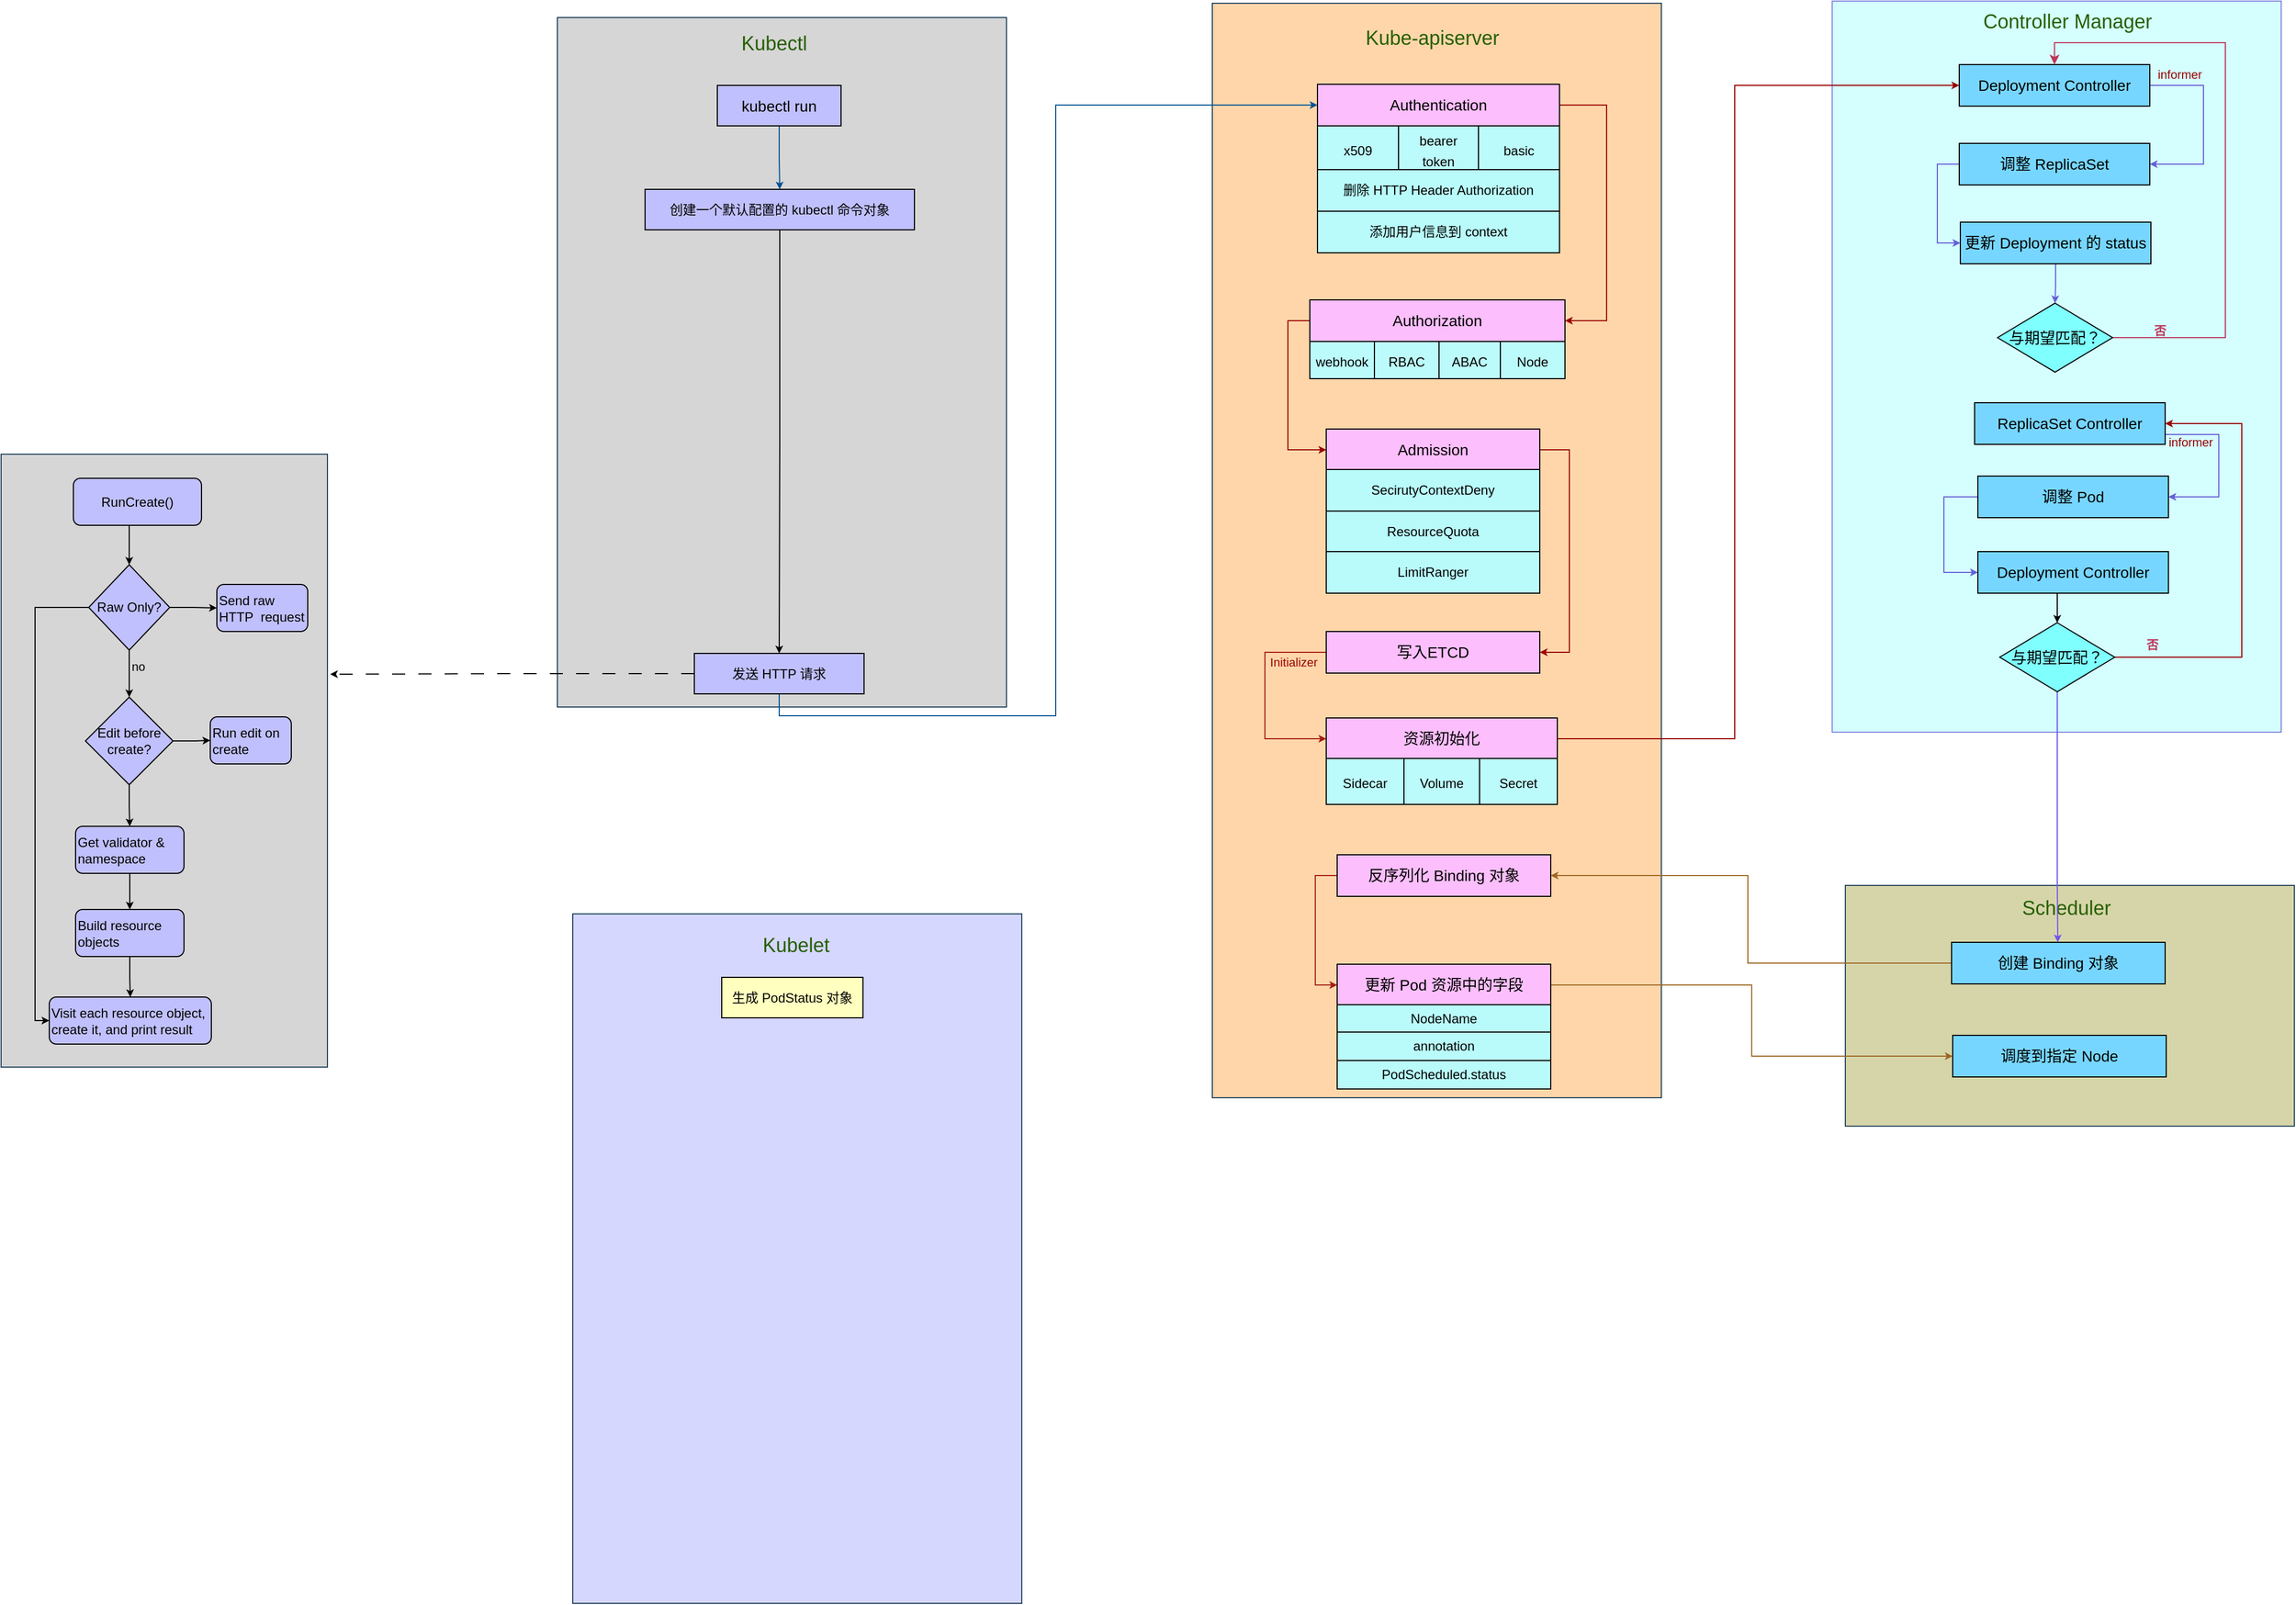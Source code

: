 <mxfile version="24.7.8">
  <diagram name="第 1 页" id="ksdSE8NmpwNkXHlIMfyR">
    <mxGraphModel dx="1509" dy="931" grid="0" gridSize="10" guides="0" tooltips="1" connect="1" arrows="1" fold="1" page="1" pageScale="1" pageWidth="4000" pageHeight="4000" math="0" shadow="0">
      <root>
        <mxCell id="0" />
        <mxCell id="1" parent="0" />
        <mxCell id="jM-BzCkDfq5Yb6ECcmFg-1" value="" style="rounded=0;whiteSpace=wrap;html=1;fillColor=#d5feff;strokeColor=#8188e0;gradientColor=none;" vertex="1" parent="1">
          <mxGeometry x="2856" y="1037" width="410" height="668" as="geometry" />
        </mxCell>
        <mxCell id="hUoeOgMSL5tIJPM3Ycnu-12" value="" style="rounded=0;whiteSpace=wrap;html=1;fillColor=#ffd6aa;strokeColor=#23445d;gradientColor=none;" parent="1" vertex="1">
          <mxGeometry x="2290" y="1039" width="410" height="1000" as="geometry" />
        </mxCell>
        <mxCell id="hUoeOgMSL5tIJPM3Ycnu-1" value="" style="rounded=0;whiteSpace=wrap;html=1;fillColor=#D6D6D6;strokeColor=#23445d;gradientColor=none;" parent="1" vertex="1">
          <mxGeometry x="1692" y="1052" width="410" height="630" as="geometry" />
        </mxCell>
        <mxCell id="hUoeOgMSL5tIJPM3Ycnu-2" value="&lt;font color=&quot;#265f00&quot; style=&quot;font-size: 18px;&quot;&gt;Kubectl&lt;/font&gt;" style="text;html=1;align=center;verticalAlign=middle;whiteSpace=wrap;rounded=0;" parent="1" vertex="1">
          <mxGeometry x="1800" y="1061" width="180" height="30" as="geometry" />
        </mxCell>
        <mxCell id="hUoeOgMSL5tIJPM3Ycnu-6" style="edgeStyle=orthogonalEdgeStyle;rounded=0;orthogonalLoop=1;jettySize=auto;html=1;exitX=0.5;exitY=1;exitDx=0;exitDy=0;endSize=4;strokeColor=#035291;" parent="1" source="hUoeOgMSL5tIJPM3Ycnu-4" target="hUoeOgMSL5tIJPM3Ycnu-5" edge="1">
          <mxGeometry relative="1" as="geometry" />
        </mxCell>
        <mxCell id="hUoeOgMSL5tIJPM3Ycnu-4" value="&lt;font style=&quot;font-size: 14px;&quot;&gt;kubectl run&lt;/font&gt;" style="rounded=0;whiteSpace=wrap;html=1;fillColor=#c0c0fe;" parent="1" vertex="1">
          <mxGeometry x="1838" y="1114" width="113" height="37" as="geometry" />
        </mxCell>
        <mxCell id="2jk5vlJpFtHuPiEQYhKM-31" style="edgeStyle=orthogonalEdgeStyle;shape=connector;rounded=0;orthogonalLoop=1;jettySize=auto;html=1;exitX=0.5;exitY=1;exitDx=0;exitDy=0;strokeColor=default;align=center;verticalAlign=middle;fontFamily=Helvetica;fontSize=11;fontColor=default;labelBackgroundColor=default;endArrow=classic;endSize=4;" parent="1" source="hUoeOgMSL5tIJPM3Ycnu-5" target="hUoeOgMSL5tIJPM3Ycnu-11" edge="1">
          <mxGeometry relative="1" as="geometry" />
        </mxCell>
        <mxCell id="hUoeOgMSL5tIJPM3Ycnu-5" value="&lt;p data-pm-slice=&quot;1 1 []&quot;&gt;&lt;font style=&quot;font-size: 12px;&quot;&gt;创建一个默认配置的 kubectl 命令对象&lt;/font&gt;&lt;/p&gt;" style="rounded=0;whiteSpace=wrap;html=1;fillColor=#c0c0fe;" parent="1" vertex="1">
          <mxGeometry x="1772" y="1209" width="246" height="37" as="geometry" />
        </mxCell>
        <mxCell id="hUoeOgMSL5tIJPM3Ycnu-46" style="shape=connector;rounded=0;orthogonalLoop=1;jettySize=auto;html=1;exitX=0.5;exitY=1;exitDx=0;exitDy=0;strokeColor=#035291;align=center;verticalAlign=middle;fontFamily=Helvetica;fontSize=11;fontColor=default;labelBackgroundColor=default;endArrow=classic;endSize=4;edgeStyle=orthogonalEdgeStyle;entryX=0;entryY=0.5;entryDx=0;entryDy=0;" parent="1" source="hUoeOgMSL5tIJPM3Ycnu-11" target="hUoeOgMSL5tIJPM3Ycnu-15" edge="1">
          <mxGeometry relative="1" as="geometry">
            <mxPoint x="2237" y="1146" as="targetPoint" />
            <Array as="points">
              <mxPoint x="1895" y="1690" />
              <mxPoint x="2147" y="1690" />
              <mxPoint x="2147" y="1132" />
            </Array>
          </mxGeometry>
        </mxCell>
        <mxCell id="hUoeOgMSL5tIJPM3Ycnu-11" value="&lt;p data-pm-slice=&quot;1 1 []&quot;&gt;&lt;font style=&quot;font-size: 12px;&quot;&gt;发送 HTTP 请求&lt;/font&gt;&lt;/p&gt;" style="rounded=0;whiteSpace=wrap;html=1;fillColor=#c0c0fe;" parent="1" vertex="1">
          <mxGeometry x="1817" y="1633" width="155" height="37" as="geometry" />
        </mxCell>
        <mxCell id="hUoeOgMSL5tIJPM3Ycnu-13" value="&lt;font color=&quot;#265f00&quot; style=&quot;font-size: 18px;&quot;&gt;Kube-apiserver&lt;/font&gt;" style="text;html=1;align=center;verticalAlign=middle;whiteSpace=wrap;rounded=0;" parent="1" vertex="1">
          <mxGeometry x="2401" y="1056" width="180" height="30" as="geometry" />
        </mxCell>
        <mxCell id="hUoeOgMSL5tIJPM3Ycnu-74" style="edgeStyle=orthogonalEdgeStyle;shape=connector;rounded=0;orthogonalLoop=1;jettySize=auto;html=1;exitX=1;exitY=0.5;exitDx=0;exitDy=0;entryX=1;entryY=0.5;entryDx=0;entryDy=0;strokeColor=#990000;align=center;verticalAlign=middle;fontFamily=Helvetica;fontSize=11;fontColor=default;labelBackgroundColor=default;endArrow=classic;endSize=4;" parent="1" source="hUoeOgMSL5tIJPM3Ycnu-15" target="hUoeOgMSL5tIJPM3Ycnu-47" edge="1">
          <mxGeometry relative="1" as="geometry">
            <Array as="points">
              <mxPoint x="2650" y="1132" />
              <mxPoint x="2650" y="1329" />
            </Array>
          </mxGeometry>
        </mxCell>
        <mxCell id="hUoeOgMSL5tIJPM3Ycnu-15" value="&lt;font style=&quot;font-size: 14px;&quot;&gt;Authentication&lt;/font&gt;" style="rounded=0;whiteSpace=wrap;html=1;fillColor=#fcbefd;" parent="1" vertex="1">
          <mxGeometry x="2386" y="1113" width="221" height="38" as="geometry" />
        </mxCell>
        <mxCell id="hUoeOgMSL5tIJPM3Ycnu-75" style="edgeStyle=orthogonalEdgeStyle;shape=connector;rounded=0;orthogonalLoop=1;jettySize=auto;html=1;exitX=0;exitY=0.5;exitDx=0;exitDy=0;entryX=0;entryY=0.5;entryDx=0;entryDy=0;strokeColor=#990000;align=center;verticalAlign=middle;fontFamily=Helvetica;fontSize=11;fontColor=default;labelBackgroundColor=default;endArrow=classic;endSize=4;" parent="1" source="hUoeOgMSL5tIJPM3Ycnu-47" target="hUoeOgMSL5tIJPM3Ycnu-48" edge="1">
          <mxGeometry relative="1" as="geometry" />
        </mxCell>
        <mxCell id="hUoeOgMSL5tIJPM3Ycnu-47" value="&lt;font style=&quot;font-size: 14px;&quot;&gt;Authorization&lt;/font&gt;" style="rounded=0;whiteSpace=wrap;html=1;fillColor=#fcbefd;" parent="1" vertex="1">
          <mxGeometry x="2379" y="1310" width="233" height="38" as="geometry" />
        </mxCell>
        <mxCell id="UA2kPxXJtS3gn80pWsoe-3" style="edgeStyle=orthogonalEdgeStyle;rounded=0;orthogonalLoop=1;jettySize=auto;html=1;exitX=1;exitY=0.5;exitDx=0;exitDy=0;entryX=1;entryY=0.5;entryDx=0;entryDy=0;strokeColor=#990000;endSize=4;" parent="1" source="hUoeOgMSL5tIJPM3Ycnu-48" target="UA2kPxXJtS3gn80pWsoe-1" edge="1">
          <mxGeometry relative="1" as="geometry">
            <Array as="points">
              <mxPoint x="2616" y="1447" />
              <mxPoint x="2616" y="1632" />
            </Array>
          </mxGeometry>
        </mxCell>
        <mxCell id="hUoeOgMSL5tIJPM3Ycnu-48" value="&lt;font style=&quot;font-size: 14px;&quot;&gt;Admission&lt;/font&gt;" style="rounded=0;whiteSpace=wrap;html=1;fillColor=#fcbefd;" parent="1" vertex="1">
          <mxGeometry x="2394" y="1428" width="195" height="38" as="geometry" />
        </mxCell>
        <mxCell id="hUoeOgMSL5tIJPM3Ycnu-51" value="" style="shape=table;startSize=0;container=1;collapsible=0;childLayout=tableLayout;fontSize=16;fontFamily=Helvetica;fontColor=default;labelBackgroundColor=none;fillColor=#bcfbfb;" parent="1" vertex="1">
          <mxGeometry x="2386" y="1151" width="221" height="42" as="geometry" />
        </mxCell>
        <mxCell id="hUoeOgMSL5tIJPM3Ycnu-52" value="" style="shape=tableRow;horizontal=0;startSize=0;swimlaneHead=0;swimlaneBody=0;strokeColor=inherit;top=0;left=0;bottom=0;right=0;collapsible=0;dropTarget=0;fillColor=none;points=[[0,0.5],[1,0.5]];portConstraint=eastwest;fontSize=16;fontFamily=Helvetica;fontColor=default;labelBackgroundColor=none;" parent="hUoeOgMSL5tIJPM3Ycnu-51" vertex="1">
          <mxGeometry width="221" height="42" as="geometry" />
        </mxCell>
        <mxCell id="hUoeOgMSL5tIJPM3Ycnu-53" value="&lt;font style=&quot;font-size: 12px;&quot;&gt;x509&lt;/font&gt;" style="shape=partialRectangle;html=1;whiteSpace=wrap;connectable=0;strokeColor=inherit;overflow=hidden;fillColor=none;top=0;left=0;bottom=0;right=0;pointerEvents=1;fontSize=16;fontFamily=Helvetica;fontColor=default;labelBackgroundColor=none;" parent="hUoeOgMSL5tIJPM3Ycnu-52" vertex="1">
          <mxGeometry width="74" height="42" as="geometry">
            <mxRectangle width="74" height="42" as="alternateBounds" />
          </mxGeometry>
        </mxCell>
        <mxCell id="hUoeOgMSL5tIJPM3Ycnu-54" value="&lt;font style=&quot;font-size: 12px;&quot;&gt;bearer&lt;/font&gt;&lt;div&gt;&lt;font style=&quot;font-size: 12px;&quot;&gt;token&lt;/font&gt;&lt;/div&gt;" style="shape=partialRectangle;html=1;whiteSpace=wrap;connectable=0;strokeColor=inherit;overflow=hidden;fillColor=none;top=0;left=0;bottom=0;right=0;pointerEvents=1;fontSize=16;fontFamily=Helvetica;fontColor=default;labelBackgroundColor=none;" parent="hUoeOgMSL5tIJPM3Ycnu-52" vertex="1">
          <mxGeometry x="74" width="73" height="42" as="geometry">
            <mxRectangle width="73" height="42" as="alternateBounds" />
          </mxGeometry>
        </mxCell>
        <mxCell id="hUoeOgMSL5tIJPM3Ycnu-55" value="&lt;font style=&quot;font-size: 12px;&quot;&gt;basic&lt;/font&gt;" style="shape=partialRectangle;html=1;whiteSpace=wrap;connectable=0;strokeColor=inherit;overflow=hidden;fillColor=none;top=0;left=0;bottom=0;right=0;pointerEvents=1;fontSize=16;fontFamily=Helvetica;fontColor=default;labelBackgroundColor=none;" parent="hUoeOgMSL5tIJPM3Ycnu-52" vertex="1">
          <mxGeometry x="147" width="74" height="42" as="geometry">
            <mxRectangle width="74" height="42" as="alternateBounds" />
          </mxGeometry>
        </mxCell>
        <mxCell id="hUoeOgMSL5tIJPM3Ycnu-64" value="&lt;font style=&quot;font-size: 12px;&quot;&gt;删除 HTTP Header Authorization&lt;/font&gt;" style="rounded=0;whiteSpace=wrap;html=1;fillColor=#b9fbfb;" parent="1" vertex="1">
          <mxGeometry x="2386" y="1191" width="221" height="38" as="geometry" />
        </mxCell>
        <mxCell id="hUoeOgMSL5tIJPM3Ycnu-65" value="&lt;font style=&quot;font-size: 12px;&quot;&gt;添加用户信息到 context&lt;/font&gt;" style="rounded=0;whiteSpace=wrap;html=1;fillColor=#b9fbfb;" parent="1" vertex="1">
          <mxGeometry x="2386" y="1229" width="221" height="38" as="geometry" />
        </mxCell>
        <mxCell id="hUoeOgMSL5tIJPM3Ycnu-67" value="" style="shape=table;startSize=0;container=1;collapsible=0;childLayout=tableLayout;fontSize=16;fontFamily=Helvetica;fontColor=default;labelBackgroundColor=none;fillColor=#bcfbfb;" parent="1" vertex="1">
          <mxGeometry x="2379" y="1348" width="233" height="34" as="geometry" />
        </mxCell>
        <mxCell id="hUoeOgMSL5tIJPM3Ycnu-68" value="" style="shape=tableRow;horizontal=0;startSize=0;swimlaneHead=0;swimlaneBody=0;strokeColor=inherit;top=0;left=0;bottom=0;right=0;collapsible=0;dropTarget=0;fillColor=none;points=[[0,0.5],[1,0.5]];portConstraint=eastwest;fontSize=16;fontFamily=Helvetica;fontColor=default;labelBackgroundColor=none;" parent="hUoeOgMSL5tIJPM3Ycnu-67" vertex="1">
          <mxGeometry width="233" height="34" as="geometry" />
        </mxCell>
        <mxCell id="hUoeOgMSL5tIJPM3Ycnu-69" value="&lt;font style=&quot;font-size: 12px;&quot;&gt;webhook&lt;/font&gt;" style="shape=partialRectangle;html=1;whiteSpace=wrap;connectable=0;strokeColor=inherit;overflow=hidden;fillColor=none;top=0;left=0;bottom=0;right=0;pointerEvents=1;fontSize=16;fontFamily=Helvetica;fontColor=default;labelBackgroundColor=none;" parent="hUoeOgMSL5tIJPM3Ycnu-68" vertex="1">
          <mxGeometry width="59" height="34" as="geometry">
            <mxRectangle width="59" height="34" as="alternateBounds" />
          </mxGeometry>
        </mxCell>
        <mxCell id="hUoeOgMSL5tIJPM3Ycnu-70" value="&lt;font style=&quot;font-size: 12px;&quot;&gt;RBAC&lt;/font&gt;" style="shape=partialRectangle;html=1;whiteSpace=wrap;connectable=0;strokeColor=inherit;overflow=hidden;fillColor=none;top=0;left=0;bottom=0;right=0;pointerEvents=1;fontSize=16;fontFamily=Helvetica;fontColor=default;labelBackgroundColor=none;" parent="hUoeOgMSL5tIJPM3Ycnu-68" vertex="1">
          <mxGeometry x="59" width="59" height="34" as="geometry">
            <mxRectangle width="59" height="34" as="alternateBounds" />
          </mxGeometry>
        </mxCell>
        <mxCell id="hUoeOgMSL5tIJPM3Ycnu-71" value="&lt;font style=&quot;font-size: 12px;&quot;&gt;ABAC&lt;/font&gt;" style="shape=partialRectangle;html=1;whiteSpace=wrap;connectable=0;strokeColor=inherit;overflow=hidden;fillColor=none;top=0;left=0;bottom=0;right=0;pointerEvents=1;fontSize=16;fontFamily=Helvetica;fontColor=default;labelBackgroundColor=none;" parent="hUoeOgMSL5tIJPM3Ycnu-68" vertex="1">
          <mxGeometry x="118" width="56" height="34" as="geometry">
            <mxRectangle width="56" height="34" as="alternateBounds" />
          </mxGeometry>
        </mxCell>
        <mxCell id="hUoeOgMSL5tIJPM3Ycnu-72" value="&lt;font style=&quot;font-size: 12px;&quot;&gt;Node&lt;/font&gt;" style="shape=partialRectangle;html=1;whiteSpace=wrap;connectable=0;strokeColor=inherit;overflow=hidden;fillColor=none;top=0;left=0;bottom=0;right=0;pointerEvents=1;fontSize=16;fontFamily=Helvetica;fontColor=default;labelBackgroundColor=none;" parent="hUoeOgMSL5tIJPM3Ycnu-68" vertex="1">
          <mxGeometry x="174" width="59" height="34" as="geometry">
            <mxRectangle width="59" height="34" as="alternateBounds" />
          </mxGeometry>
        </mxCell>
        <mxCell id="hUoeOgMSL5tIJPM3Ycnu-76" value="&lt;font style=&quot;font-size: 12px;&quot;&gt;SecirutyContextDeny&lt;/font&gt;" style="rounded=0;whiteSpace=wrap;html=1;fillColor=#b9fbfb;" parent="1" vertex="1">
          <mxGeometry x="2394" y="1465" width="195" height="38" as="geometry" />
        </mxCell>
        <mxCell id="hUoeOgMSL5tIJPM3Ycnu-77" value="&lt;font style=&quot;font-size: 12px;&quot;&gt;ResourceQuota&lt;/font&gt;" style="rounded=0;whiteSpace=wrap;html=1;fillColor=#b9fbfb;" parent="1" vertex="1">
          <mxGeometry x="2394" y="1503" width="195" height="38" as="geometry" />
        </mxCell>
        <mxCell id="hUoeOgMSL5tIJPM3Ycnu-78" value="&lt;font style=&quot;font-size: 12px;&quot;&gt;LimitRanger&lt;/font&gt;" style="rounded=0;whiteSpace=wrap;html=1;fillColor=#b9fbfb;" parent="1" vertex="1">
          <mxGeometry x="2394" y="1540" width="195" height="38" as="geometry" />
        </mxCell>
        <mxCell id="2jk5vlJpFtHuPiEQYhKM-1" value="" style="rounded=0;whiteSpace=wrap;html=1;fillColor=#D6D6D6;strokeColor=#23445d;gradientColor=none;" parent="1" vertex="1">
          <mxGeometry x="1184" y="1451" width="298" height="560" as="geometry" />
        </mxCell>
        <mxCell id="2jk5vlJpFtHuPiEQYhKM-8" style="edgeStyle=orthogonalEdgeStyle;rounded=0;orthogonalLoop=1;jettySize=auto;html=1;exitX=1;exitY=0.5;exitDx=0;exitDy=0;endSize=4;" parent="1" source="2jk5vlJpFtHuPiEQYhKM-3" target="2jk5vlJpFtHuPiEQYhKM-7" edge="1">
          <mxGeometry relative="1" as="geometry" />
        </mxCell>
        <mxCell id="2jk5vlJpFtHuPiEQYhKM-10" style="edgeStyle=orthogonalEdgeStyle;shape=connector;rounded=0;orthogonalLoop=1;jettySize=auto;html=1;exitX=0.5;exitY=1;exitDx=0;exitDy=0;strokeColor=default;align=center;verticalAlign=middle;fontFamily=Helvetica;fontSize=11;fontColor=default;labelBackgroundColor=none;endArrow=classic;endSize=4;" parent="1" source="2jk5vlJpFtHuPiEQYhKM-3" target="2jk5vlJpFtHuPiEQYhKM-9" edge="1">
          <mxGeometry relative="1" as="geometry" />
        </mxCell>
        <mxCell id="2jk5vlJpFtHuPiEQYhKM-25" value="no" style="edgeLabel;html=1;align=center;verticalAlign=middle;resizable=0;points=[];fontFamily=Helvetica;fontSize=11;fontColor=default;labelBackgroundColor=none;" parent="2jk5vlJpFtHuPiEQYhKM-10" vertex="1" connectable="0">
          <mxGeometry x="-0.473" y="1" relative="1" as="geometry">
            <mxPoint x="7" y="3" as="offset" />
          </mxGeometry>
        </mxCell>
        <mxCell id="2jk5vlJpFtHuPiEQYhKM-30" style="edgeStyle=orthogonalEdgeStyle;shape=connector;rounded=0;orthogonalLoop=1;jettySize=auto;html=1;exitX=0;exitY=0.5;exitDx=0;exitDy=0;entryX=0;entryY=0.5;entryDx=0;entryDy=0;strokeColor=default;align=center;verticalAlign=middle;fontFamily=Helvetica;fontSize=11;fontColor=default;labelBackgroundColor=default;endArrow=classic;endSize=4;" parent="1" source="2jk5vlJpFtHuPiEQYhKM-3" target="2jk5vlJpFtHuPiEQYhKM-21" edge="1">
          <mxGeometry relative="1" as="geometry">
            <Array as="points">
              <mxPoint x="1215" y="1591" />
              <mxPoint x="1215" y="1969" />
            </Array>
          </mxGeometry>
        </mxCell>
        <mxCell id="2jk5vlJpFtHuPiEQYhKM-3" value="Raw Only?" style="rhombus;whiteSpace=wrap;html=1;fillColor=#c0c0fe;" parent="1" vertex="1">
          <mxGeometry x="1264" y="1552" width="74" height="78" as="geometry" />
        </mxCell>
        <mxCell id="2jk5vlJpFtHuPiEQYhKM-6" style="edgeStyle=orthogonalEdgeStyle;rounded=0;orthogonalLoop=1;jettySize=auto;html=1;exitX=0.5;exitY=1;exitDx=0;exitDy=0;entryX=0.5;entryY=0;entryDx=0;entryDy=0;endSize=4;" parent="1" source="2jk5vlJpFtHuPiEQYhKM-5" target="2jk5vlJpFtHuPiEQYhKM-3" edge="1">
          <mxGeometry relative="1" as="geometry" />
        </mxCell>
        <mxCell id="2jk5vlJpFtHuPiEQYhKM-5" value="&lt;span style=&quot;color: rgb(0, 0, 0); font-family: Helvetica; font-size: 12px; font-style: normal; font-variant-ligatures: normal; font-variant-caps: normal; font-weight: 400; letter-spacing: normal; orphans: 2; text-align: center; text-indent: 0px; text-transform: none; widows: 2; word-spacing: 0px; -webkit-text-stroke-width: 0px; white-space: normal; text-decoration-thickness: initial; text-decoration-style: initial; text-decoration-color: initial; float: none; display: inline !important;&quot;&gt;RunCreate()&lt;/span&gt;" style="rounded=1;whiteSpace=wrap;html=1;fillColor=#c0c0fe;labelBackgroundColor=none;" parent="1" vertex="1">
          <mxGeometry x="1250" y="1473" width="117" height="43" as="geometry" />
        </mxCell>
        <mxCell id="2jk5vlJpFtHuPiEQYhKM-7" value="&lt;span style=&quot;color: rgb(0, 0, 0); font-family: Helvetica; font-size: 12px; font-style: normal; font-variant-ligatures: normal; font-variant-caps: normal; font-weight: 400; letter-spacing: normal; orphans: 2; text-indent: 0px; text-transform: none; widows: 2; word-spacing: 0px; -webkit-text-stroke-width: 0px; white-space: normal; text-decoration-thickness: initial; text-decoration-style: initial; text-decoration-color: initial; float: none; display: inline !important;&quot;&gt;Send raw&lt;br&gt;HTTP&amp;nbsp; request&lt;/span&gt;" style="rounded=1;whiteSpace=wrap;html=1;fillColor=#c0c0fe;labelBackgroundColor=none;align=left;" parent="1" vertex="1">
          <mxGeometry x="1381" y="1570" width="83" height="43" as="geometry" />
        </mxCell>
        <mxCell id="2jk5vlJpFtHuPiEQYhKM-12" style="edgeStyle=orthogonalEdgeStyle;shape=connector;rounded=0;orthogonalLoop=1;jettySize=auto;html=1;exitX=1;exitY=0.5;exitDx=0;exitDy=0;strokeColor=default;align=center;verticalAlign=middle;fontFamily=Helvetica;fontSize=11;fontColor=default;labelBackgroundColor=default;endArrow=classic;endSize=4;" parent="1" source="2jk5vlJpFtHuPiEQYhKM-9" target="2jk5vlJpFtHuPiEQYhKM-11" edge="1">
          <mxGeometry relative="1" as="geometry" />
        </mxCell>
        <mxCell id="2jk5vlJpFtHuPiEQYhKM-18" style="edgeStyle=orthogonalEdgeStyle;shape=connector;rounded=0;orthogonalLoop=1;jettySize=auto;html=1;exitX=0.5;exitY=1;exitDx=0;exitDy=0;strokeColor=default;align=center;verticalAlign=middle;fontFamily=Helvetica;fontSize=11;fontColor=default;labelBackgroundColor=default;endArrow=classic;endSize=4;" parent="1" source="2jk5vlJpFtHuPiEQYhKM-9" target="2jk5vlJpFtHuPiEQYhKM-15" edge="1">
          <mxGeometry relative="1" as="geometry" />
        </mxCell>
        <mxCell id="2jk5vlJpFtHuPiEQYhKM-9" value="Edit before create?" style="rhombus;whiteSpace=wrap;html=1;fillColor=#c0c0fe;" parent="1" vertex="1">
          <mxGeometry x="1261" y="1673" width="80" height="80" as="geometry" />
        </mxCell>
        <mxCell id="2jk5vlJpFtHuPiEQYhKM-11" value="Run edit on&amp;nbsp;&lt;br&gt;create" style="rounded=1;whiteSpace=wrap;html=1;fillColor=#c0c0fe;labelBackgroundColor=none;align=left;" parent="1" vertex="1">
          <mxGeometry x="1375" y="1691" width="74" height="43" as="geometry" />
        </mxCell>
        <mxCell id="2jk5vlJpFtHuPiEQYhKM-20" style="edgeStyle=orthogonalEdgeStyle;shape=connector;rounded=0;orthogonalLoop=1;jettySize=auto;html=1;exitX=0.5;exitY=1;exitDx=0;exitDy=0;strokeColor=default;align=center;verticalAlign=middle;fontFamily=Helvetica;fontSize=11;fontColor=default;labelBackgroundColor=default;endArrow=classic;endSize=4;" parent="1" source="2jk5vlJpFtHuPiEQYhKM-15" target="2jk5vlJpFtHuPiEQYhKM-19" edge="1">
          <mxGeometry relative="1" as="geometry" />
        </mxCell>
        <mxCell id="2jk5vlJpFtHuPiEQYhKM-15" value="Get validator &amp;amp;&lt;br&gt;namespace" style="rounded=1;whiteSpace=wrap;html=1;fillColor=#c0c0fe;labelBackgroundColor=none;align=left;" parent="1" vertex="1">
          <mxGeometry x="1252" y="1791" width="99" height="43" as="geometry" />
        </mxCell>
        <mxCell id="2jk5vlJpFtHuPiEQYhKM-22" style="edgeStyle=orthogonalEdgeStyle;shape=connector;rounded=0;orthogonalLoop=1;jettySize=auto;html=1;exitX=0.5;exitY=1;exitDx=0;exitDy=0;strokeColor=default;align=center;verticalAlign=middle;fontFamily=Helvetica;fontSize=11;fontColor=default;labelBackgroundColor=default;endArrow=classic;endSize=4;" parent="1" source="2jk5vlJpFtHuPiEQYhKM-19" target="2jk5vlJpFtHuPiEQYhKM-21" edge="1">
          <mxGeometry relative="1" as="geometry" />
        </mxCell>
        <mxCell id="2jk5vlJpFtHuPiEQYhKM-19" value="Build resource objects" style="rounded=1;whiteSpace=wrap;html=1;fillColor=#c0c0fe;labelBackgroundColor=none;align=left;" parent="1" vertex="1">
          <mxGeometry x="1252" y="1867" width="99" height="43" as="geometry" />
        </mxCell>
        <mxCell id="2jk5vlJpFtHuPiEQYhKM-21" value="Visit each resource object,&lt;div&gt;create it, and print result&lt;/div&gt;" style="rounded=1;whiteSpace=wrap;html=1;fillColor=#c0c0fe;labelBackgroundColor=none;align=left;" parent="1" vertex="1">
          <mxGeometry x="1228" y="1947" width="148" height="43" as="geometry" />
        </mxCell>
        <mxCell id="2jk5vlJpFtHuPiEQYhKM-28" style="edgeStyle=orthogonalEdgeStyle;shape=connector;rounded=0;orthogonalLoop=1;jettySize=auto;html=1;exitX=0;exitY=0.5;exitDx=0;exitDy=0;entryX=1.008;entryY=0.359;entryDx=0;entryDy=0;entryPerimeter=0;strokeColor=default;align=center;verticalAlign=middle;fontFamily=Helvetica;fontSize=11;fontColor=default;labelBackgroundColor=default;endArrow=classic;endSize=4;dashed=1;dashPattern=12 12;" parent="1" source="hUoeOgMSL5tIJPM3Ycnu-11" target="2jk5vlJpFtHuPiEQYhKM-1" edge="1">
          <mxGeometry relative="1" as="geometry" />
        </mxCell>
        <mxCell id="jM-BzCkDfq5Yb6ECcmFg-39" style="edgeStyle=orthogonalEdgeStyle;shape=connector;rounded=0;orthogonalLoop=1;jettySize=auto;html=1;exitX=0;exitY=0.5;exitDx=0;exitDy=0;entryX=0;entryY=0.5;entryDx=0;entryDy=0;strokeColor=#a61b15;align=center;verticalAlign=middle;fontFamily=Helvetica;fontSize=11;fontColor=default;labelBackgroundColor=default;endArrow=classic;endSize=4;" edge="1" parent="1" source="UA2kPxXJtS3gn80pWsoe-1" target="jM-BzCkDfq5Yb6ECcmFg-33">
          <mxGeometry relative="1" as="geometry">
            <Array as="points">
              <mxPoint x="2338" y="1632" />
              <mxPoint x="2338" y="1711" />
            </Array>
          </mxGeometry>
        </mxCell>
        <mxCell id="jM-BzCkDfq5Yb6ECcmFg-40" value="&lt;font color=&quot;#990000&quot;&gt;Initializer&lt;/font&gt;" style="edgeLabel;html=1;align=center;verticalAlign=middle;resizable=0;points=[];fontFamily=Helvetica;fontSize=11;fontColor=default;labelBackgroundColor=none;" vertex="1" connectable="0" parent="jM-BzCkDfq5Yb6ECcmFg-39">
          <mxGeometry x="-0.592" y="3" relative="1" as="geometry">
            <mxPoint x="9" y="6" as="offset" />
          </mxGeometry>
        </mxCell>
        <mxCell id="UA2kPxXJtS3gn80pWsoe-1" value="&lt;font style=&quot;font-size: 14px;&quot;&gt;写入ETCD&lt;/font&gt;" style="rounded=0;whiteSpace=wrap;html=1;fillColor=#fcbefd;" parent="1" vertex="1">
          <mxGeometry x="2394" y="1613" width="195" height="38" as="geometry" />
        </mxCell>
        <mxCell id="UA2kPxXJtS3gn80pWsoe-5" value="" style="rounded=0;whiteSpace=wrap;html=1;fillColor=#d6d5a9;strokeColor=#23445d;gradientColor=none;fontStyle=1" parent="1" vertex="1">
          <mxGeometry x="2868" y="1845" width="410" height="220" as="geometry" />
        </mxCell>
        <mxCell id="UA2kPxXJtS3gn80pWsoe-6" value="&lt;font color=&quot;#265f00&quot; style=&quot;font-size: 18px;&quot;&gt;Scheduler&lt;/font&gt;" style="text;html=1;align=center;verticalAlign=middle;whiteSpace=wrap;rounded=0;" parent="1" vertex="1">
          <mxGeometry x="2980" y="1851" width="180" height="30" as="geometry" />
        </mxCell>
        <mxCell id="UA2kPxXJtS3gn80pWsoe-12" style="edgeStyle=orthogonalEdgeStyle;rounded=0;orthogonalLoop=1;jettySize=auto;html=1;exitX=0;exitY=0.5;exitDx=0;exitDy=0;entryX=1;entryY=0.5;entryDx=0;entryDy=0;endSize=4;strokeColor=#9E6722;" parent="1" source="UA2kPxXJtS3gn80pWsoe-7" target="UA2kPxXJtS3gn80pWsoe-9" edge="1">
          <mxGeometry relative="1" as="geometry">
            <Array as="points">
              <mxPoint x="2779" y="1916" />
              <mxPoint x="2779" y="1836" />
            </Array>
          </mxGeometry>
        </mxCell>
        <mxCell id="UA2kPxXJtS3gn80pWsoe-7" value="&lt;span style=&quot;font-size: 14px;&quot;&gt;创建 Binding 对象&lt;/span&gt;" style="rounded=0;whiteSpace=wrap;html=1;fillColor=#77d6ff;" parent="1" vertex="1">
          <mxGeometry x="2965" y="1897" width="195" height="38" as="geometry" />
        </mxCell>
        <mxCell id="UA2kPxXJtS3gn80pWsoe-8" value="&lt;span style=&quot;font-size: 14px;&quot;&gt;调度到指定 Node&lt;/span&gt;" style="rounded=0;whiteSpace=wrap;html=1;fillColor=#77d6ff;" parent="1" vertex="1">
          <mxGeometry x="2966" y="1982" width="195" height="38" as="geometry" />
        </mxCell>
        <mxCell id="UA2kPxXJtS3gn80pWsoe-32" style="edgeStyle=orthogonalEdgeStyle;rounded=0;orthogonalLoop=1;jettySize=auto;html=1;exitX=0;exitY=0.5;exitDx=0;exitDy=0;entryX=0;entryY=0.5;entryDx=0;entryDy=0;endSize=4;strokeColor=#a61b15;" parent="1" source="UA2kPxXJtS3gn80pWsoe-9" target="UA2kPxXJtS3gn80pWsoe-10" edge="1">
          <mxGeometry relative="1" as="geometry" />
        </mxCell>
        <mxCell id="UA2kPxXJtS3gn80pWsoe-9" value="&lt;font style=&quot;font-size: 14px;&quot;&gt;反序列化 Binding 对象&lt;/font&gt;" style="rounded=0;whiteSpace=wrap;html=1;fillColor=#fcbefd;" parent="1" vertex="1">
          <mxGeometry x="2404" y="1817" width="195" height="38" as="geometry" />
        </mxCell>
        <mxCell id="jM-BzCkDfq5Yb6ECcmFg-31" style="edgeStyle=orthogonalEdgeStyle;shape=connector;rounded=0;orthogonalLoop=1;jettySize=auto;html=1;exitX=1;exitY=0.5;exitDx=0;exitDy=0;entryX=0;entryY=0.5;entryDx=0;entryDy=0;strokeColor=#9E6722;align=center;verticalAlign=middle;fontFamily=Helvetica;fontSize=11;fontColor=default;labelBackgroundColor=default;endArrow=classic;endSize=4;" edge="1" parent="1" source="UA2kPxXJtS3gn80pWsoe-10" target="UA2kPxXJtS3gn80pWsoe-8">
          <mxGeometry relative="1" as="geometry" />
        </mxCell>
        <mxCell id="UA2kPxXJtS3gn80pWsoe-10" value="&lt;font style=&quot;font-size: 14px;&quot;&gt;更新 Pod 资源中的字段&lt;/font&gt;" style="rounded=0;whiteSpace=wrap;html=1;fillColor=#fcbefd;" parent="1" vertex="1">
          <mxGeometry x="2404" y="1917" width="195" height="38" as="geometry" />
        </mxCell>
        <mxCell id="UA2kPxXJtS3gn80pWsoe-27" value="&lt;font style=&quot;font-size: 12px;&quot;&gt;NodeName&lt;/font&gt;" style="rounded=0;whiteSpace=wrap;html=1;fillColor=#b9fbfb;" parent="1" vertex="1">
          <mxGeometry x="2404" y="1954" width="195" height="26" as="geometry" />
        </mxCell>
        <mxCell id="UA2kPxXJtS3gn80pWsoe-30" value="annotation" style="rounded=0;whiteSpace=wrap;html=1;fillColor=#b9fbfb;" parent="1" vertex="1">
          <mxGeometry x="2404" y="1979" width="195" height="26" as="geometry" />
        </mxCell>
        <mxCell id="UA2kPxXJtS3gn80pWsoe-31" value="&lt;font style=&quot;font-size: 12px;&quot;&gt;PodScheduled.status&lt;/font&gt;" style="rounded=0;whiteSpace=wrap;html=1;fillColor=#b9fbfb;" parent="1" vertex="1">
          <mxGeometry x="2404" y="2005" width="195" height="26" as="geometry" />
        </mxCell>
        <mxCell id="UA2kPxXJtS3gn80pWsoe-34" value="" style="rounded=0;whiteSpace=wrap;html=1;fillColor=#d5d7fe;strokeColor=#23445d;gradientColor=none;" parent="1" vertex="1">
          <mxGeometry x="1706" y="1871" width="410" height="630" as="geometry" />
        </mxCell>
        <mxCell id="UA2kPxXJtS3gn80pWsoe-35" value="&lt;font color=&quot;#265f00&quot; style=&quot;font-size: 18px;&quot;&gt;Kubelet&lt;/font&gt;" style="text;html=1;align=center;verticalAlign=middle;whiteSpace=wrap;rounded=0;" parent="1" vertex="1">
          <mxGeometry x="1820" y="1885" width="180" height="30" as="geometry" />
        </mxCell>
        <mxCell id="UA2kPxXJtS3gn80pWsoe-37" value="&lt;p data-pm-slice=&quot;1 1 []&quot;&gt;生成 PodStatus 对象&lt;/p&gt;" style="rounded=0;whiteSpace=wrap;html=1;fillColor=#ffffbf;" parent="1" vertex="1">
          <mxGeometry x="1842" y="1929" width="129" height="37" as="geometry" />
        </mxCell>
        <mxCell id="jM-BzCkDfq5Yb6ECcmFg-2" value="&lt;font color=&quot;#265f00&quot; style=&quot;font-size: 18px;&quot;&gt;Controller Manager&lt;/font&gt;" style="text;html=1;align=center;verticalAlign=middle;whiteSpace=wrap;rounded=0;" vertex="1" parent="1">
          <mxGeometry x="2981" y="1041" width="180" height="30" as="geometry" />
        </mxCell>
        <mxCell id="jM-BzCkDfq5Yb6ECcmFg-7" style="edgeStyle=orthogonalEdgeStyle;rounded=0;orthogonalLoop=1;jettySize=auto;html=1;exitX=1;exitY=0.5;exitDx=0;exitDy=0;entryX=1;entryY=0.5;entryDx=0;entryDy=0;strokeColor=#6560d6;endSize=4;" edge="1" parent="1" source="jM-BzCkDfq5Yb6ECcmFg-4" target="jM-BzCkDfq5Yb6ECcmFg-6">
          <mxGeometry relative="1" as="geometry">
            <Array as="points">
              <mxPoint x="3195" y="1114" />
              <mxPoint x="3195" y="1186" />
            </Array>
          </mxGeometry>
        </mxCell>
        <mxCell id="jM-BzCkDfq5Yb6ECcmFg-8" value="informer" style="edgeLabel;html=1;align=center;verticalAlign=middle;resizable=0;points=[];labelBackgroundColor=none;fontColor=#990000;" vertex="1" connectable="0" parent="jM-BzCkDfq5Yb6ECcmFg-7">
          <mxGeometry x="-0.672" y="-1" relative="1" as="geometry">
            <mxPoint x="-1" y="-11" as="offset" />
          </mxGeometry>
        </mxCell>
        <mxCell id="jM-BzCkDfq5Yb6ECcmFg-4" value="&lt;span style=&quot;font-size: 14px;&quot;&gt;Deployment Controller&lt;/span&gt;" style="rounded=0;whiteSpace=wrap;html=1;fillColor=#77d6ff;" vertex="1" parent="1">
          <mxGeometry x="2972" y="1095" width="174" height="38" as="geometry" />
        </mxCell>
        <mxCell id="jM-BzCkDfq5Yb6ECcmFg-10" style="edgeStyle=orthogonalEdgeStyle;rounded=0;orthogonalLoop=1;jettySize=auto;html=1;exitX=0;exitY=0.5;exitDx=0;exitDy=0;entryX=0;entryY=0.5;entryDx=0;entryDy=0;strokeColor=#6560d6;endSize=4;" edge="1" parent="1" source="jM-BzCkDfq5Yb6ECcmFg-6" target="jM-BzCkDfq5Yb6ECcmFg-9">
          <mxGeometry relative="1" as="geometry" />
        </mxCell>
        <mxCell id="jM-BzCkDfq5Yb6ECcmFg-6" value="&lt;span style=&quot;font-size: 14px;&quot;&gt;调整 ReplicaSet&lt;/span&gt;" style="rounded=0;whiteSpace=wrap;html=1;fillColor=#77d6ff;" vertex="1" parent="1">
          <mxGeometry x="2972" y="1167" width="174" height="38" as="geometry" />
        </mxCell>
        <mxCell id="jM-BzCkDfq5Yb6ECcmFg-13" style="edgeStyle=orthogonalEdgeStyle;rounded=0;orthogonalLoop=1;jettySize=auto;html=1;exitX=0.5;exitY=1;exitDx=0;exitDy=0;endSize=4;strokeColor=#6560d6;" edge="1" parent="1" source="jM-BzCkDfq5Yb6ECcmFg-9" target="jM-BzCkDfq5Yb6ECcmFg-11">
          <mxGeometry relative="1" as="geometry" />
        </mxCell>
        <mxCell id="jM-BzCkDfq5Yb6ECcmFg-9" value="&lt;span style=&quot;font-size: 14px;&quot;&gt;更新 Deployment 的 status&lt;/span&gt;" style="rounded=0;whiteSpace=wrap;html=1;fillColor=#77d6ff;" vertex="1" parent="1">
          <mxGeometry x="2973" y="1239" width="174" height="38" as="geometry" />
        </mxCell>
        <mxCell id="jM-BzCkDfq5Yb6ECcmFg-14" style="edgeStyle=orthogonalEdgeStyle;rounded=0;orthogonalLoop=1;jettySize=auto;html=1;exitX=1;exitY=0.5;exitDx=0;exitDy=0;entryX=0.5;entryY=0;entryDx=0;entryDy=0;strokeColor=#be365a;" edge="1" parent="1" source="jM-BzCkDfq5Yb6ECcmFg-11" target="jM-BzCkDfq5Yb6ECcmFg-4">
          <mxGeometry relative="1" as="geometry">
            <Array as="points">
              <mxPoint x="3215" y="1344" />
              <mxPoint x="3215" y="1075" />
              <mxPoint x="3059" y="1075" />
            </Array>
          </mxGeometry>
        </mxCell>
        <mxCell id="jM-BzCkDfq5Yb6ECcmFg-15" value="&lt;b&gt;否&lt;/b&gt;" style="edgeLabel;html=1;align=center;verticalAlign=middle;resizable=0;points=[];labelBackgroundColor=none;fontColor=#be365a;" vertex="1" connectable="0" parent="jM-BzCkDfq5Yb6ECcmFg-14">
          <mxGeometry x="-0.774" y="-2" relative="1" as="geometry">
            <mxPoint x="-19" y="-9" as="offset" />
          </mxGeometry>
        </mxCell>
        <mxCell id="jM-BzCkDfq5Yb6ECcmFg-19" style="edgeStyle=orthogonalEdgeStyle;rounded=0;orthogonalLoop=1;jettySize=auto;html=1;exitX=0;exitY=0.5;exitDx=0;exitDy=0;entryX=0;entryY=0.5;entryDx=0;entryDy=0;endSize=4;strokeColor=#d5feff;" edge="1" parent="1" source="jM-BzCkDfq5Yb6ECcmFg-11" target="jM-BzCkDfq5Yb6ECcmFg-16">
          <mxGeometry relative="1" as="geometry">
            <Array as="points">
              <mxPoint x="2964" y="1344" />
              <mxPoint x="2964" y="1423" />
            </Array>
          </mxGeometry>
        </mxCell>
        <mxCell id="jM-BzCkDfq5Yb6ECcmFg-11" value="&lt;font style=&quot;font-size: 14px;&quot;&gt;与期望匹配？&lt;/font&gt;" style="rhombus;whiteSpace=wrap;html=1;fillColor=#7ffffe;" vertex="1" parent="1">
          <mxGeometry x="3007" y="1313" width="105" height="63" as="geometry" />
        </mxCell>
        <mxCell id="jM-BzCkDfq5Yb6ECcmFg-22" style="edgeStyle=orthogonalEdgeStyle;shape=connector;rounded=0;orthogonalLoop=1;jettySize=auto;html=1;exitX=1;exitY=0.5;exitDx=0;exitDy=0;entryX=1;entryY=0.5;entryDx=0;entryDy=0;strokeColor=#6560d6;align=center;verticalAlign=middle;fontFamily=Helvetica;fontSize=11;fontColor=default;labelBackgroundColor=default;endArrow=classic;endSize=4;" edge="1" parent="1" source="jM-BzCkDfq5Yb6ECcmFg-16" target="jM-BzCkDfq5Yb6ECcmFg-17">
          <mxGeometry relative="1" as="geometry">
            <Array as="points">
              <mxPoint x="3160" y="1433" />
              <mxPoint x="3209" y="1433" />
              <mxPoint x="3209" y="1490" />
            </Array>
          </mxGeometry>
        </mxCell>
        <mxCell id="jM-BzCkDfq5Yb6ECcmFg-16" value="&lt;span style=&quot;font-size: 14px;&quot;&gt;ReplicaSet Controller&lt;/span&gt;" style="rounded=0;whiteSpace=wrap;html=1;fillColor=#77d6ff;" vertex="1" parent="1">
          <mxGeometry x="2986.03" y="1404" width="174" height="38" as="geometry" />
        </mxCell>
        <mxCell id="jM-BzCkDfq5Yb6ECcmFg-23" style="edgeStyle=orthogonalEdgeStyle;shape=connector;rounded=0;orthogonalLoop=1;jettySize=auto;html=1;exitX=0;exitY=0.5;exitDx=0;exitDy=0;entryX=0;entryY=0.5;entryDx=0;entryDy=0;strokeColor=#6560d6;align=center;verticalAlign=middle;fontFamily=Helvetica;fontSize=11;fontColor=default;labelBackgroundColor=default;endArrow=classic;endSize=4;" edge="1" parent="1" source="jM-BzCkDfq5Yb6ECcmFg-17" target="jM-BzCkDfq5Yb6ECcmFg-18">
          <mxGeometry relative="1" as="geometry">
            <Array as="points">
              <mxPoint x="2958" y="1490" />
              <mxPoint x="2958" y="1559" />
            </Array>
          </mxGeometry>
        </mxCell>
        <mxCell id="jM-BzCkDfq5Yb6ECcmFg-17" value="&lt;span style=&quot;font-size: 14px;&quot;&gt;调整 Pod&lt;/span&gt;" style="rounded=0;whiteSpace=wrap;html=1;fillColor=#77d6ff;" vertex="1" parent="1">
          <mxGeometry x="2989.03" y="1471" width="174" height="38" as="geometry" />
        </mxCell>
        <mxCell id="jM-BzCkDfq5Yb6ECcmFg-26" style="edgeStyle=orthogonalEdgeStyle;shape=connector;rounded=0;orthogonalLoop=1;jettySize=auto;html=1;exitX=0.5;exitY=1;exitDx=0;exitDy=0;entryX=0.5;entryY=0;entryDx=0;entryDy=0;strokeColor=default;align=center;verticalAlign=middle;fontFamily=Helvetica;fontSize=11;fontColor=default;labelBackgroundColor=default;endArrow=classic;endSize=4;" edge="1" parent="1" source="jM-BzCkDfq5Yb6ECcmFg-18" target="jM-BzCkDfq5Yb6ECcmFg-25">
          <mxGeometry relative="1" as="geometry" />
        </mxCell>
        <mxCell id="jM-BzCkDfq5Yb6ECcmFg-18" value="&lt;span style=&quot;font-size: 14px;&quot;&gt;Deployment Controller&lt;/span&gt;" style="rounded=0;whiteSpace=wrap;html=1;fillColor=#77d6ff;" vertex="1" parent="1">
          <mxGeometry x="2989.03" y="1540" width="174" height="38" as="geometry" />
        </mxCell>
        <mxCell id="jM-BzCkDfq5Yb6ECcmFg-21" value="&lt;font color=&quot;#990000&quot;&gt;informer&lt;/font&gt;" style="edgeLabel;html=1;align=center;verticalAlign=middle;resizable=0;points=[];labelBackgroundColor=none;fontColor=#6c7143;" vertex="1" connectable="0" parent="1">
          <mxGeometry x="3181.997" y="1405" as="geometry">
            <mxPoint x="1" y="35" as="offset" />
          </mxGeometry>
        </mxCell>
        <mxCell id="jM-BzCkDfq5Yb6ECcmFg-28" style="edgeStyle=orthogonalEdgeStyle;shape=connector;rounded=0;orthogonalLoop=1;jettySize=auto;html=1;exitX=1;exitY=0.5;exitDx=0;exitDy=0;entryX=1;entryY=0.5;entryDx=0;entryDy=0;strokeColor=#990000;align=center;verticalAlign=middle;fontFamily=Helvetica;fontSize=11;fontColor=default;labelBackgroundColor=default;endArrow=classic;endSize=4;" edge="1" parent="1" source="jM-BzCkDfq5Yb6ECcmFg-25" target="jM-BzCkDfq5Yb6ECcmFg-16">
          <mxGeometry relative="1" as="geometry">
            <Array as="points">
              <mxPoint x="3230" y="1636" />
              <mxPoint x="3230" y="1423" />
            </Array>
          </mxGeometry>
        </mxCell>
        <mxCell id="jM-BzCkDfq5Yb6ECcmFg-30" style="edgeStyle=orthogonalEdgeStyle;shape=connector;rounded=0;orthogonalLoop=1;jettySize=auto;html=1;exitX=0.5;exitY=1;exitDx=0;exitDy=0;strokeColor=#6e55f1;align=center;verticalAlign=middle;fontFamily=Helvetica;fontSize=11;fontColor=default;labelBackgroundColor=default;endArrow=classic;endSize=4;" edge="1" parent="1" source="jM-BzCkDfq5Yb6ECcmFg-25" target="UA2kPxXJtS3gn80pWsoe-7">
          <mxGeometry relative="1" as="geometry">
            <Array as="points">
              <mxPoint x="3062" y="1840" />
              <mxPoint x="3062" y="1840" />
            </Array>
          </mxGeometry>
        </mxCell>
        <mxCell id="jM-BzCkDfq5Yb6ECcmFg-25" value="&lt;font style=&quot;font-size: 14px;&quot;&gt;与期望匹配？&lt;/font&gt;" style="rhombus;whiteSpace=wrap;html=1;fillColor=#7ffffe;" vertex="1" parent="1">
          <mxGeometry x="3009" y="1605" width="105" height="63" as="geometry" />
        </mxCell>
        <mxCell id="jM-BzCkDfq5Yb6ECcmFg-29" value="否" style="edgeLabel;html=1;align=center;verticalAlign=middle;resizable=0;points=[];labelBackgroundColor=none;fontColor=#be365a;fontStyle=1" vertex="1" connectable="0" parent="1">
          <mxGeometry x="3147.999" y="1626.0" as="geometry">
            <mxPoint y="-1" as="offset" />
          </mxGeometry>
        </mxCell>
        <mxCell id="jM-BzCkDfq5Yb6ECcmFg-42" style="edgeStyle=orthogonalEdgeStyle;shape=connector;rounded=0;orthogonalLoop=1;jettySize=auto;html=1;exitX=1;exitY=0.5;exitDx=0;exitDy=0;entryX=0;entryY=0.5;entryDx=0;entryDy=0;strokeColor=#990000;align=center;verticalAlign=middle;fontFamily=Helvetica;fontSize=11;fontColor=default;labelBackgroundColor=default;endArrow=classic;endSize=4;" edge="1" parent="1" source="jM-BzCkDfq5Yb6ECcmFg-33" target="jM-BzCkDfq5Yb6ECcmFg-4">
          <mxGeometry relative="1" as="geometry">
            <Array as="points">
              <mxPoint x="2767" y="1711" />
              <mxPoint x="2767" y="1114" />
            </Array>
          </mxGeometry>
        </mxCell>
        <mxCell id="jM-BzCkDfq5Yb6ECcmFg-33" value="&lt;span style=&quot;font-size: 14px;&quot;&gt;资源初始化&lt;/span&gt;" style="rounded=0;whiteSpace=wrap;html=1;fillColor=#fcbefd;" vertex="1" parent="1">
          <mxGeometry x="2394" y="1692" width="211" height="38" as="geometry" />
        </mxCell>
        <mxCell id="jM-BzCkDfq5Yb6ECcmFg-34" value="" style="shape=table;startSize=0;container=1;collapsible=0;childLayout=tableLayout;fontSize=16;fontFamily=Helvetica;fontColor=default;labelBackgroundColor=none;fillColor=#bcfbfb;" vertex="1" parent="1">
          <mxGeometry x="2394" y="1729" width="211" height="42" as="geometry" />
        </mxCell>
        <mxCell id="jM-BzCkDfq5Yb6ECcmFg-35" value="" style="shape=tableRow;horizontal=0;startSize=0;swimlaneHead=0;swimlaneBody=0;strokeColor=inherit;top=0;left=0;bottom=0;right=0;collapsible=0;dropTarget=0;fillColor=none;points=[[0,0.5],[1,0.5]];portConstraint=eastwest;fontSize=16;fontFamily=Helvetica;fontColor=default;labelBackgroundColor=none;" vertex="1" parent="jM-BzCkDfq5Yb6ECcmFg-34">
          <mxGeometry width="211" height="42" as="geometry" />
        </mxCell>
        <mxCell id="jM-BzCkDfq5Yb6ECcmFg-36" value="&lt;font style=&quot;font-size: 12px;&quot;&gt;Sidecar&lt;/font&gt;" style="shape=partialRectangle;html=1;whiteSpace=wrap;connectable=0;strokeColor=inherit;overflow=hidden;fillColor=none;top=0;left=0;bottom=0;right=0;pointerEvents=1;fontSize=16;fontFamily=Helvetica;fontColor=default;labelBackgroundColor=none;" vertex="1" parent="jM-BzCkDfq5Yb6ECcmFg-35">
          <mxGeometry width="71" height="42" as="geometry">
            <mxRectangle width="71" height="42" as="alternateBounds" />
          </mxGeometry>
        </mxCell>
        <mxCell id="jM-BzCkDfq5Yb6ECcmFg-37" value="&lt;span style=&quot;font-size: 12px;&quot;&gt;Volume&lt;/span&gt;" style="shape=partialRectangle;html=1;whiteSpace=wrap;connectable=0;strokeColor=inherit;overflow=hidden;fillColor=none;top=0;left=0;bottom=0;right=0;pointerEvents=1;fontSize=16;fontFamily=Helvetica;fontColor=default;labelBackgroundColor=none;" vertex="1" parent="jM-BzCkDfq5Yb6ECcmFg-35">
          <mxGeometry x="71" width="69" height="42" as="geometry">
            <mxRectangle width="69" height="42" as="alternateBounds" />
          </mxGeometry>
        </mxCell>
        <mxCell id="jM-BzCkDfq5Yb6ECcmFg-38" value="&lt;font style=&quot;font-size: 12px;&quot;&gt;Secret&lt;/font&gt;" style="shape=partialRectangle;html=1;whiteSpace=wrap;connectable=0;strokeColor=inherit;overflow=hidden;fillColor=none;top=0;left=0;bottom=0;right=0;pointerEvents=1;fontSize=16;fontFamily=Helvetica;fontColor=default;labelBackgroundColor=none;" vertex="1" parent="jM-BzCkDfq5Yb6ECcmFg-35">
          <mxGeometry x="140" width="71" height="42" as="geometry">
            <mxRectangle width="71" height="42" as="alternateBounds" />
          </mxGeometry>
        </mxCell>
      </root>
    </mxGraphModel>
  </diagram>
</mxfile>
